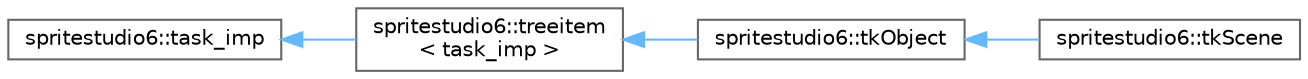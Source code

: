 digraph "Graphical Class Hierarchy"
{
 // LATEX_PDF_SIZE
  bgcolor="transparent";
  edge [fontname=Helvetica,fontsize=10,labelfontname=Helvetica,labelfontsize=10];
  node [fontname=Helvetica,fontsize=10,shape=box,height=0.2,width=0.4];
  rankdir="LR";
  Node0 [id="Node000000",label="spritestudio6::task_imp",height=0.2,width=0.4,color="grey40", fillcolor="white", style="filled",URL="$classspritestudio6_1_1task__imp.html",tooltip=" "];
  Node0 -> Node1 [id="edge51_Node000000_Node000001",dir="back",color="steelblue1",style="solid",tooltip=" "];
  Node1 [id="Node000001",label="spritestudio6::treeitem\l\< task_imp \>",height=0.2,width=0.4,color="grey40", fillcolor="white", style="filled",URL="$classspritestudio6_1_1treeitem.html",tooltip=" "];
  Node1 -> Node2 [id="edge52_Node000001_Node000002",dir="back",color="steelblue1",style="solid",tooltip=" "];
  Node2 [id="Node000002",label="spritestudio6::tkObject",height=0.2,width=0.4,color="grey40", fillcolor="white", style="filled",URL="$classspritestudio6_1_1tk_object.html",tooltip=" "];
  Node2 -> Node3 [id="edge53_Node000002_Node000003",dir="back",color="steelblue1",style="solid",tooltip=" "];
  Node3 [id="Node000003",label="spritestudio6::tkScene",height=0.2,width=0.4,color="grey40", fillcolor="white", style="filled",URL="$classspritestudio6_1_1tk_scene.html",tooltip=" "];
}
